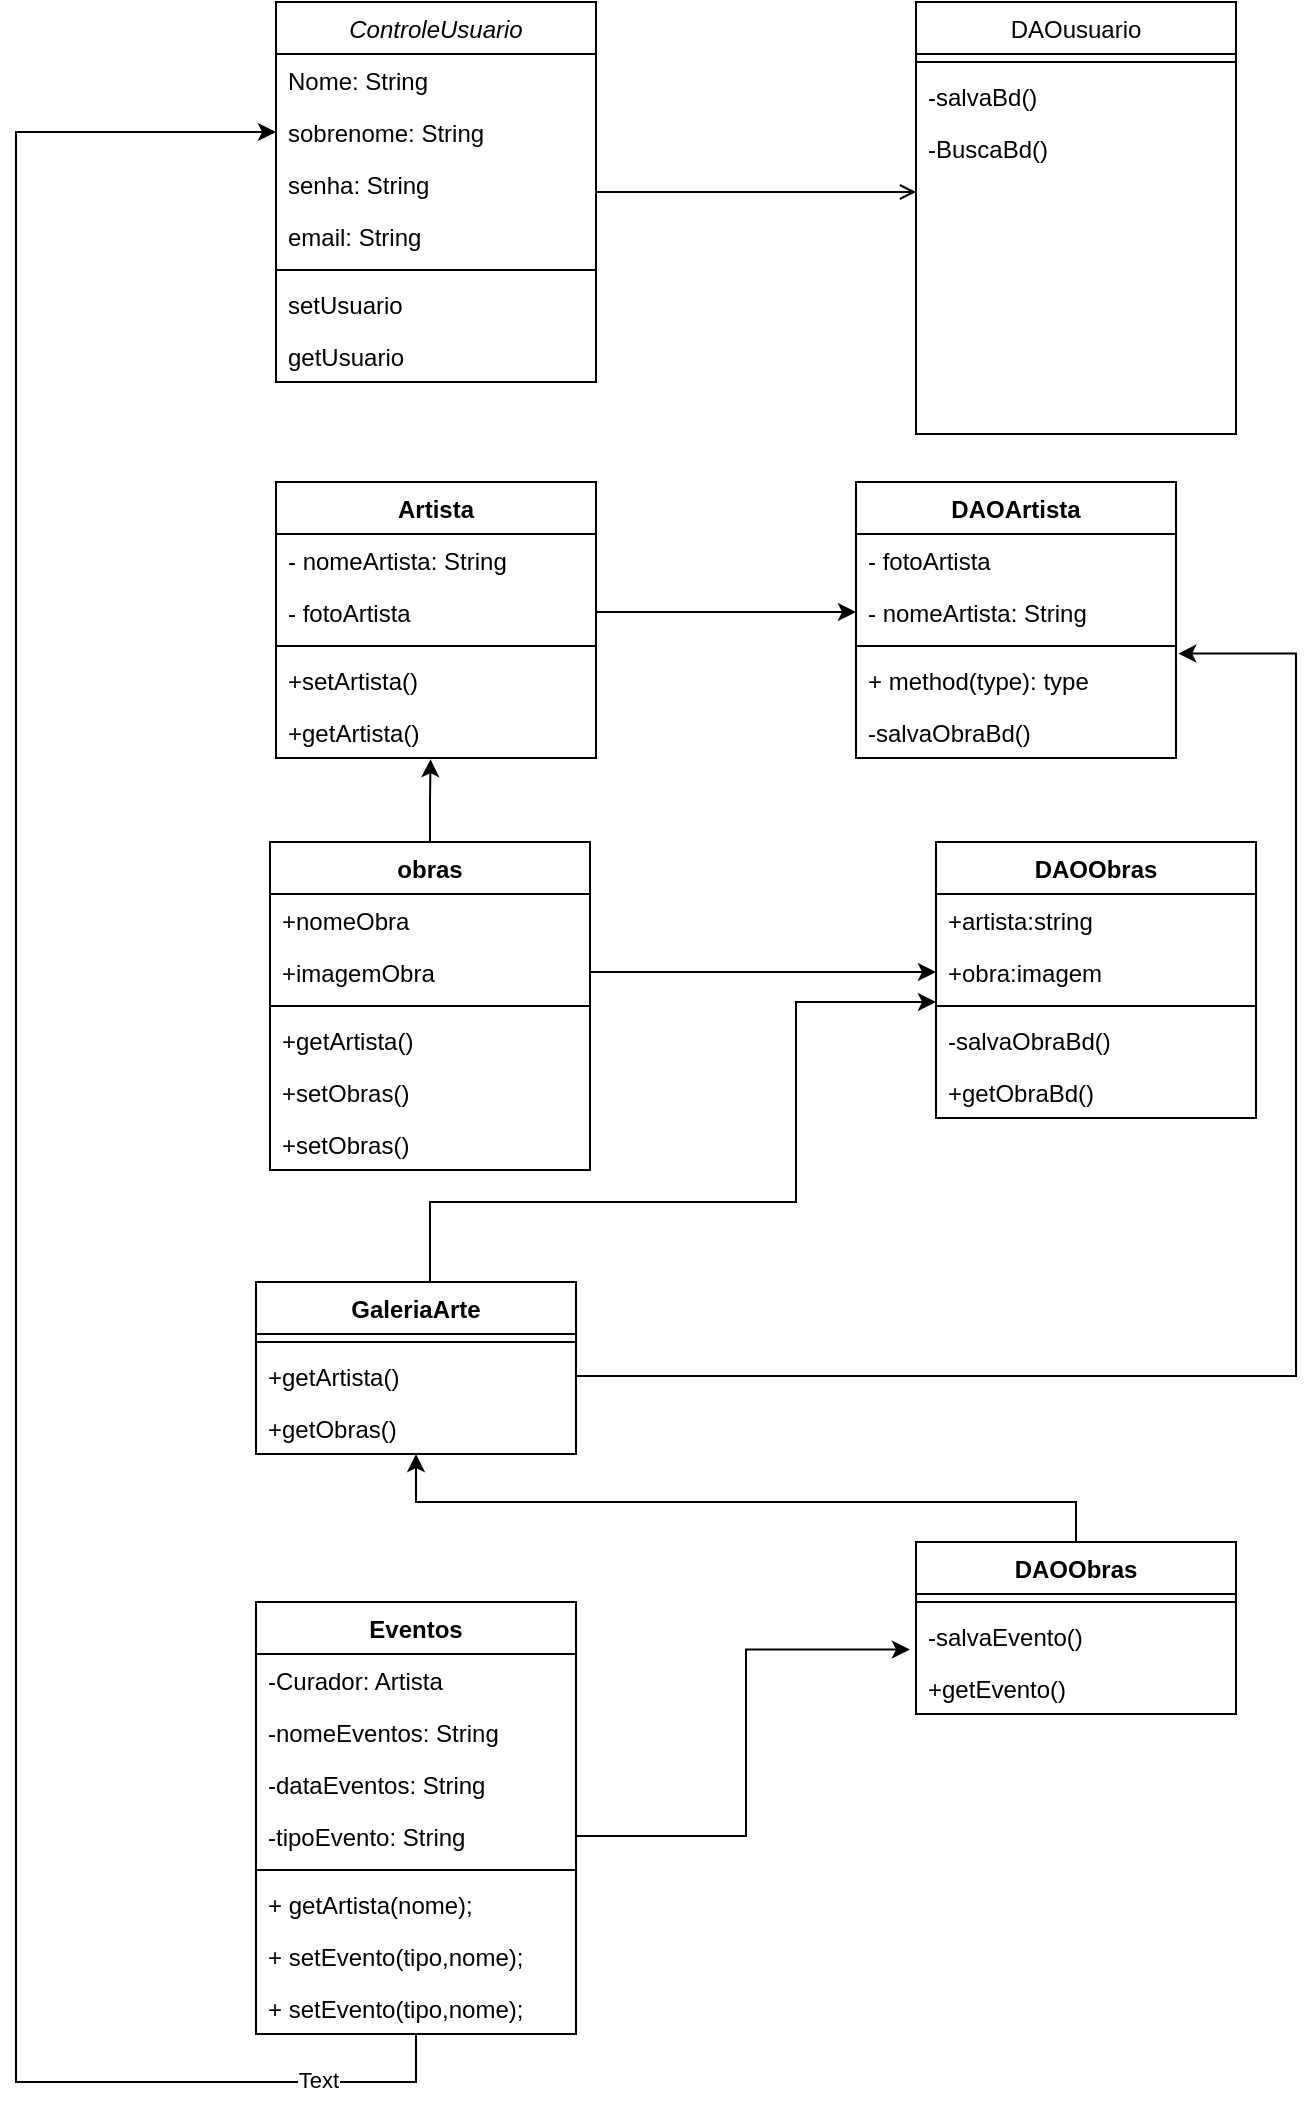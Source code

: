 <mxfile version="13.8.3" type="github">
  <diagram id="C5RBs43oDa-KdzZeNtuy" name="Page-1">
    <mxGraphModel dx="771" dy="418" grid="1" gridSize="10" guides="1" tooltips="1" connect="1" arrows="1" fold="1" page="1" pageScale="1" pageWidth="827" pageHeight="1169" math="0" shadow="0">
      <root>
        <mxCell id="WIyWlLk6GJQsqaUBKTNV-0" />
        <mxCell id="WIyWlLk6GJQsqaUBKTNV-1" parent="WIyWlLk6GJQsqaUBKTNV-0" />
        <mxCell id="zkfFHV4jXpPFQw0GAbJ--26" value="" style="endArrow=open;shadow=0;strokeWidth=1;rounded=0;endFill=1;edgeStyle=elbowEdgeStyle;elbow=vertical;" parent="WIyWlLk6GJQsqaUBKTNV-1" source="zkfFHV4jXpPFQw0GAbJ--0" target="zkfFHV4jXpPFQw0GAbJ--17" edge="1">
          <mxGeometry x="0.5" y="41" relative="1" as="geometry">
            <mxPoint x="380" y="192" as="sourcePoint" />
            <mxPoint x="540" y="192" as="targetPoint" />
            <mxPoint x="-40" y="32" as="offset" />
          </mxGeometry>
        </mxCell>
        <mxCell id="zkfFHV4jXpPFQw0GAbJ--17" value="DAOusuario" style="swimlane;fontStyle=0;align=center;verticalAlign=top;childLayout=stackLayout;horizontal=1;startSize=26;horizontalStack=0;resizeParent=1;resizeLast=0;collapsible=1;marginBottom=0;rounded=0;shadow=0;strokeWidth=1;" parent="WIyWlLk6GJQsqaUBKTNV-1" vertex="1">
          <mxGeometry x="630" y="20" width="160" height="216" as="geometry">
            <mxRectangle x="550" y="140" width="160" height="26" as="alternateBounds" />
          </mxGeometry>
        </mxCell>
        <mxCell id="zkfFHV4jXpPFQw0GAbJ--23" value="" style="line;html=1;strokeWidth=1;align=left;verticalAlign=middle;spacingTop=-1;spacingLeft=3;spacingRight=3;rotatable=0;labelPosition=right;points=[];portConstraint=eastwest;" parent="zkfFHV4jXpPFQw0GAbJ--17" vertex="1">
          <mxGeometry y="26" width="160" height="8" as="geometry" />
        </mxCell>
        <mxCell id="zkfFHV4jXpPFQw0GAbJ--24" value="-salvaBd()" style="text;align=left;verticalAlign=top;spacingLeft=4;spacingRight=4;overflow=hidden;rotatable=0;points=[[0,0.5],[1,0.5]];portConstraint=eastwest;" parent="zkfFHV4jXpPFQw0GAbJ--17" vertex="1">
          <mxGeometry y="34" width="160" height="26" as="geometry" />
        </mxCell>
        <mxCell id="c1m84H0Ug5NbBQ7ljvMr-7" value="-BuscaBd()" style="text;align=left;verticalAlign=top;spacingLeft=4;spacingRight=4;overflow=hidden;rotatable=0;points=[[0,0.5],[1,0.5]];portConstraint=eastwest;" parent="zkfFHV4jXpPFQw0GAbJ--17" vertex="1">
          <mxGeometry y="60" width="160" height="26" as="geometry" />
        </mxCell>
        <mxCell id="zkfFHV4jXpPFQw0GAbJ--0" value="ControleUsuario" style="swimlane;fontStyle=2;align=center;verticalAlign=top;childLayout=stackLayout;horizontal=1;startSize=26;horizontalStack=0;resizeParent=1;resizeLast=0;collapsible=1;marginBottom=0;rounded=0;shadow=0;strokeWidth=1;" parent="WIyWlLk6GJQsqaUBKTNV-1" vertex="1">
          <mxGeometry x="310" y="20" width="160" height="190" as="geometry">
            <mxRectangle x="230" y="140" width="160" height="26" as="alternateBounds" />
          </mxGeometry>
        </mxCell>
        <mxCell id="zkfFHV4jXpPFQw0GAbJ--1" value="Nome: String" style="text;align=left;verticalAlign=top;spacingLeft=4;spacingRight=4;overflow=hidden;rotatable=0;points=[[0,0.5],[1,0.5]];portConstraint=eastwest;" parent="zkfFHV4jXpPFQw0GAbJ--0" vertex="1">
          <mxGeometry y="26" width="160" height="26" as="geometry" />
        </mxCell>
        <mxCell id="c1m84H0Ug5NbBQ7ljvMr-0" value="sobrenome: String" style="text;align=left;verticalAlign=top;spacingLeft=4;spacingRight=4;overflow=hidden;rotatable=0;points=[[0,0.5],[1,0.5]];portConstraint=eastwest;rounded=0;shadow=0;html=0;" parent="zkfFHV4jXpPFQw0GAbJ--0" vertex="1">
          <mxGeometry y="52" width="160" height="26" as="geometry" />
        </mxCell>
        <mxCell id="zkfFHV4jXpPFQw0GAbJ--21" value="senha: String" style="text;align=left;verticalAlign=top;spacingLeft=4;spacingRight=4;overflow=hidden;rotatable=0;points=[[0,0.5],[1,0.5]];portConstraint=eastwest;rounded=0;shadow=0;html=0;" parent="zkfFHV4jXpPFQw0GAbJ--0" vertex="1">
          <mxGeometry y="78" width="160" height="26" as="geometry" />
        </mxCell>
        <mxCell id="zkfFHV4jXpPFQw0GAbJ--20" value="email: String" style="text;align=left;verticalAlign=top;spacingLeft=4;spacingRight=4;overflow=hidden;rotatable=0;points=[[0,0.5],[1,0.5]];portConstraint=eastwest;rounded=0;shadow=0;html=0;" parent="zkfFHV4jXpPFQw0GAbJ--0" vertex="1">
          <mxGeometry y="104" width="160" height="26" as="geometry" />
        </mxCell>
        <mxCell id="zkfFHV4jXpPFQw0GAbJ--4" value="" style="line;html=1;strokeWidth=1;align=left;verticalAlign=middle;spacingTop=-1;spacingLeft=3;spacingRight=3;rotatable=0;labelPosition=right;points=[];portConstraint=eastwest;" parent="zkfFHV4jXpPFQw0GAbJ--0" vertex="1">
          <mxGeometry y="130" width="160" height="8" as="geometry" />
        </mxCell>
        <mxCell id="zkfFHV4jXpPFQw0GAbJ--5" value="setUsuario" style="text;align=left;verticalAlign=top;spacingLeft=4;spacingRight=4;overflow=hidden;rotatable=0;points=[[0,0.5],[1,0.5]];portConstraint=eastwest;" parent="zkfFHV4jXpPFQw0GAbJ--0" vertex="1">
          <mxGeometry y="138" width="160" height="26" as="geometry" />
        </mxCell>
        <mxCell id="c1m84H0Ug5NbBQ7ljvMr-5" value="getUsuario" style="text;align=left;verticalAlign=top;spacingLeft=4;spacingRight=4;overflow=hidden;rotatable=0;points=[[0,0.5],[1,0.5]];portConstraint=eastwest;rounded=0;shadow=0;html=0;" parent="zkfFHV4jXpPFQw0GAbJ--0" vertex="1">
          <mxGeometry y="164" width="160" height="26" as="geometry" />
        </mxCell>
        <mxCell id="c1m84H0Ug5NbBQ7ljvMr-14" value="Artista" style="swimlane;fontStyle=1;align=center;verticalAlign=top;childLayout=stackLayout;horizontal=1;startSize=26;horizontalStack=0;resizeParent=1;resizeParentMax=0;resizeLast=0;collapsible=1;marginBottom=0;" parent="WIyWlLk6GJQsqaUBKTNV-1" vertex="1">
          <mxGeometry x="310" y="260" width="160" height="138" as="geometry" />
        </mxCell>
        <mxCell id="c1m84H0Ug5NbBQ7ljvMr-15" value="- nomeArtista: String" style="text;strokeColor=none;fillColor=none;align=left;verticalAlign=top;spacingLeft=4;spacingRight=4;overflow=hidden;rotatable=0;points=[[0,0.5],[1,0.5]];portConstraint=eastwest;" parent="c1m84H0Ug5NbBQ7ljvMr-14" vertex="1">
          <mxGeometry y="26" width="160" height="26" as="geometry" />
        </mxCell>
        <mxCell id="c1m84H0Ug5NbBQ7ljvMr-50" value="- fotoArtista" style="text;strokeColor=none;fillColor=none;align=left;verticalAlign=top;spacingLeft=4;spacingRight=4;overflow=hidden;rotatable=0;points=[[0,0.5],[1,0.5]];portConstraint=eastwest;" parent="c1m84H0Ug5NbBQ7ljvMr-14" vertex="1">
          <mxGeometry y="52" width="160" height="26" as="geometry" />
        </mxCell>
        <mxCell id="c1m84H0Ug5NbBQ7ljvMr-16" value="" style="line;strokeWidth=1;fillColor=none;align=left;verticalAlign=middle;spacingTop=-1;spacingLeft=3;spacingRight=3;rotatable=0;labelPosition=right;points=[];portConstraint=eastwest;" parent="c1m84H0Ug5NbBQ7ljvMr-14" vertex="1">
          <mxGeometry y="78" width="160" height="8" as="geometry" />
        </mxCell>
        <mxCell id="c1m84H0Ug5NbBQ7ljvMr-17" value="+setArtista()" style="text;strokeColor=none;fillColor=none;align=left;verticalAlign=top;spacingLeft=4;spacingRight=4;overflow=hidden;rotatable=0;points=[[0,0.5],[1,0.5]];portConstraint=eastwest;" parent="c1m84H0Ug5NbBQ7ljvMr-14" vertex="1">
          <mxGeometry y="86" width="160" height="26" as="geometry" />
        </mxCell>
        <mxCell id="c1m84H0Ug5NbBQ7ljvMr-18" value="+getArtista()" style="text;strokeColor=none;fillColor=none;align=left;verticalAlign=top;spacingLeft=4;spacingRight=4;overflow=hidden;rotatable=0;points=[[0,0.5],[1,0.5]];portConstraint=eastwest;" parent="c1m84H0Ug5NbBQ7ljvMr-14" vertex="1">
          <mxGeometry y="112" width="160" height="26" as="geometry" />
        </mxCell>
        <mxCell id="c1m84H0Ug5NbBQ7ljvMr-41" style="edgeStyle=orthogonalEdgeStyle;rounded=0;orthogonalLoop=1;jettySize=auto;html=1;entryX=0.483;entryY=1.024;entryDx=0;entryDy=0;entryPerimeter=0;" parent="WIyWlLk6GJQsqaUBKTNV-1" source="c1m84H0Ug5NbBQ7ljvMr-26" target="c1m84H0Ug5NbBQ7ljvMr-18" edge="1">
          <mxGeometry relative="1" as="geometry" />
        </mxCell>
        <mxCell id="c1m84H0Ug5NbBQ7ljvMr-26" value="obras" style="swimlane;fontStyle=1;align=center;verticalAlign=top;childLayout=stackLayout;horizontal=1;startSize=26;horizontalStack=0;resizeParent=1;resizeParentMax=0;resizeLast=0;collapsible=1;marginBottom=0;" parent="WIyWlLk6GJQsqaUBKTNV-1" vertex="1">
          <mxGeometry x="307" y="440" width="160" height="164" as="geometry" />
        </mxCell>
        <mxCell id="c1m84H0Ug5NbBQ7ljvMr-27" value="+nomeObra" style="text;strokeColor=none;fillColor=none;align=left;verticalAlign=top;spacingLeft=4;spacingRight=4;overflow=hidden;rotatable=0;points=[[0,0.5],[1,0.5]];portConstraint=eastwest;" parent="c1m84H0Ug5NbBQ7ljvMr-26" vertex="1">
          <mxGeometry y="26" width="160" height="26" as="geometry" />
        </mxCell>
        <mxCell id="c1m84H0Ug5NbBQ7ljvMr-51" value="+imagemObra" style="text;strokeColor=none;fillColor=none;align=left;verticalAlign=top;spacingLeft=4;spacingRight=4;overflow=hidden;rotatable=0;points=[[0,0.5],[1,0.5]];portConstraint=eastwest;" parent="c1m84H0Ug5NbBQ7ljvMr-26" vertex="1">
          <mxGeometry y="52" width="160" height="26" as="geometry" />
        </mxCell>
        <mxCell id="c1m84H0Ug5NbBQ7ljvMr-28" value="" style="line;strokeWidth=1;fillColor=none;align=left;verticalAlign=middle;spacingTop=-1;spacingLeft=3;spacingRight=3;rotatable=0;labelPosition=right;points=[];portConstraint=eastwest;" parent="c1m84H0Ug5NbBQ7ljvMr-26" vertex="1">
          <mxGeometry y="78" width="160" height="8" as="geometry" />
        </mxCell>
        <mxCell id="c1m84H0Ug5NbBQ7ljvMr-40" value="+getArtista()&#xa;" style="text;strokeColor=none;fillColor=none;align=left;verticalAlign=top;spacingLeft=4;spacingRight=4;overflow=hidden;rotatable=0;points=[[0,0.5],[1,0.5]];portConstraint=eastwest;" parent="c1m84H0Ug5NbBQ7ljvMr-26" vertex="1">
          <mxGeometry y="86" width="160" height="26" as="geometry" />
        </mxCell>
        <mxCell id="c1m84H0Ug5NbBQ7ljvMr-29" value="+setObras()" style="text;strokeColor=none;fillColor=none;align=left;verticalAlign=top;spacingLeft=4;spacingRight=4;overflow=hidden;rotatable=0;points=[[0,0.5],[1,0.5]];portConstraint=eastwest;" parent="c1m84H0Ug5NbBQ7ljvMr-26" vertex="1">
          <mxGeometry y="112" width="160" height="26" as="geometry" />
        </mxCell>
        <mxCell id="c1m84H0Ug5NbBQ7ljvMr-30" value="+setObras()&#xa;" style="text;strokeColor=none;fillColor=none;align=left;verticalAlign=top;spacingLeft=4;spacingRight=4;overflow=hidden;rotatable=0;points=[[0,0.5],[1,0.5]];portConstraint=eastwest;" parent="c1m84H0Ug5NbBQ7ljvMr-26" vertex="1">
          <mxGeometry y="138" width="160" height="26" as="geometry" />
        </mxCell>
        <mxCell id="c1m84H0Ug5NbBQ7ljvMr-42" style="edgeStyle=orthogonalEdgeStyle;rounded=0;orthogonalLoop=1;jettySize=auto;html=1;entryX=0;entryY=1.077;entryDx=0;entryDy=0;entryPerimeter=0;" parent="WIyWlLk6GJQsqaUBKTNV-1" source="c1m84H0Ug5NbBQ7ljvMr-21" target="c1m84H0Ug5NbBQ7ljvMr-36" edge="1">
          <mxGeometry relative="1" as="geometry">
            <Array as="points">
              <mxPoint x="387" y="620" />
              <mxPoint x="570" y="620" />
              <mxPoint x="570" y="520" />
            </Array>
          </mxGeometry>
        </mxCell>
        <mxCell id="c1m84H0Ug5NbBQ7ljvMr-52" style="edgeStyle=orthogonalEdgeStyle;rounded=0;orthogonalLoop=1;jettySize=auto;html=1;" parent="WIyWlLk6GJQsqaUBKTNV-1" source="c1m84H0Ug5NbBQ7ljvMr-51" target="c1m84H0Ug5NbBQ7ljvMr-36" edge="1">
          <mxGeometry relative="1" as="geometry">
            <mxPoint x="530" y="510" as="targetPoint" />
          </mxGeometry>
        </mxCell>
        <mxCell id="c1m84H0Ug5NbBQ7ljvMr-53" style="edgeStyle=orthogonalEdgeStyle;rounded=0;orthogonalLoop=1;jettySize=auto;html=1;" parent="WIyWlLk6GJQsqaUBKTNV-1" source="c1m84H0Ug5NbBQ7ljvMr-50" target="c1m84H0Ug5NbBQ7ljvMr-48" edge="1">
          <mxGeometry relative="1" as="geometry" />
        </mxCell>
        <mxCell id="c1m84H0Ug5NbBQ7ljvMr-44" value="DAOArtista" style="swimlane;fontStyle=1;align=center;verticalAlign=top;childLayout=stackLayout;horizontal=1;startSize=26;horizontalStack=0;resizeParent=1;resizeParentMax=0;resizeLast=0;collapsible=1;marginBottom=0;" parent="WIyWlLk6GJQsqaUBKTNV-1" vertex="1">
          <mxGeometry x="600" y="260" width="160" height="138" as="geometry" />
        </mxCell>
        <mxCell id="c1m84H0Ug5NbBQ7ljvMr-19" value="- fotoArtista" style="text;strokeColor=none;fillColor=none;align=left;verticalAlign=top;spacingLeft=4;spacingRight=4;overflow=hidden;rotatable=0;points=[[0,0.5],[1,0.5]];portConstraint=eastwest;" parent="c1m84H0Ug5NbBQ7ljvMr-44" vertex="1">
          <mxGeometry y="26" width="160" height="26" as="geometry" />
        </mxCell>
        <mxCell id="c1m84H0Ug5NbBQ7ljvMr-48" value="- nomeArtista: String" style="text;strokeColor=none;fillColor=none;align=left;verticalAlign=top;spacingLeft=4;spacingRight=4;overflow=hidden;rotatable=0;points=[[0,0.5],[1,0.5]];portConstraint=eastwest;" parent="c1m84H0Ug5NbBQ7ljvMr-44" vertex="1">
          <mxGeometry y="52" width="160" height="26" as="geometry" />
        </mxCell>
        <mxCell id="c1m84H0Ug5NbBQ7ljvMr-46" value="" style="line;strokeWidth=1;fillColor=none;align=left;verticalAlign=middle;spacingTop=-1;spacingLeft=3;spacingRight=3;rotatable=0;labelPosition=right;points=[];portConstraint=eastwest;" parent="c1m84H0Ug5NbBQ7ljvMr-44" vertex="1">
          <mxGeometry y="78" width="160" height="8" as="geometry" />
        </mxCell>
        <mxCell id="c1m84H0Ug5NbBQ7ljvMr-47" value="+ method(type): type" style="text;strokeColor=none;fillColor=none;align=left;verticalAlign=top;spacingLeft=4;spacingRight=4;overflow=hidden;rotatable=0;points=[[0,0.5],[1,0.5]];portConstraint=eastwest;" parent="c1m84H0Ug5NbBQ7ljvMr-44" vertex="1">
          <mxGeometry y="86" width="160" height="26" as="geometry" />
        </mxCell>
        <mxCell id="c1m84H0Ug5NbBQ7ljvMr-38" value="-salvaObraBd()" style="text;strokeColor=none;fillColor=none;align=left;verticalAlign=top;spacingLeft=4;spacingRight=4;overflow=hidden;rotatable=0;points=[[0,0.5],[1,0.5]];portConstraint=eastwest;" parent="c1m84H0Ug5NbBQ7ljvMr-44" vertex="1">
          <mxGeometry y="112" width="160" height="26" as="geometry" />
        </mxCell>
        <mxCell id="c1m84H0Ug5NbBQ7ljvMr-21" value="GaleriaArte" style="swimlane;fontStyle=1;align=center;verticalAlign=top;childLayout=stackLayout;horizontal=1;startSize=26;horizontalStack=0;resizeParent=1;resizeParentMax=0;resizeLast=0;collapsible=1;marginBottom=0;" parent="WIyWlLk6GJQsqaUBKTNV-1" vertex="1">
          <mxGeometry x="300" y="660" width="160" height="86" as="geometry" />
        </mxCell>
        <mxCell id="c1m84H0Ug5NbBQ7ljvMr-23" value="" style="line;strokeWidth=1;fillColor=none;align=left;verticalAlign=middle;spacingTop=-1;spacingLeft=3;spacingRight=3;rotatable=0;labelPosition=right;points=[];portConstraint=eastwest;" parent="c1m84H0Ug5NbBQ7ljvMr-21" vertex="1">
          <mxGeometry y="26" width="160" height="8" as="geometry" />
        </mxCell>
        <mxCell id="c1m84H0Ug5NbBQ7ljvMr-43" value="+getArtista()" style="text;strokeColor=none;fillColor=none;align=left;verticalAlign=top;spacingLeft=4;spacingRight=4;overflow=hidden;rotatable=0;points=[[0,0.5],[1,0.5]];portConstraint=eastwest;" parent="c1m84H0Ug5NbBQ7ljvMr-21" vertex="1">
          <mxGeometry y="34" width="160" height="26" as="geometry" />
        </mxCell>
        <mxCell id="c1m84H0Ug5NbBQ7ljvMr-24" value="+getObras()" style="text;strokeColor=none;fillColor=none;align=left;verticalAlign=top;spacingLeft=4;spacingRight=4;overflow=hidden;rotatable=0;points=[[0,0.5],[1,0.5]];portConstraint=eastwest;" parent="c1m84H0Ug5NbBQ7ljvMr-21" vertex="1">
          <mxGeometry y="60" width="160" height="26" as="geometry" />
        </mxCell>
        <mxCell id="c1m84H0Ug5NbBQ7ljvMr-35" value="DAOObras" style="swimlane;fontStyle=1;align=center;verticalAlign=top;childLayout=stackLayout;horizontal=1;startSize=26;horizontalStack=0;resizeParent=1;resizeParentMax=0;resizeLast=0;collapsible=1;marginBottom=0;" parent="WIyWlLk6GJQsqaUBKTNV-1" vertex="1">
          <mxGeometry x="640" y="440" width="160" height="138" as="geometry" />
        </mxCell>
        <mxCell id="c1m84H0Ug5NbBQ7ljvMr-32" value="+artista:string" style="text;strokeColor=none;fillColor=none;align=left;verticalAlign=top;spacingLeft=4;spacingRight=4;overflow=hidden;rotatable=0;points=[[0,0.5],[1,0.5]];portConstraint=eastwest;" parent="c1m84H0Ug5NbBQ7ljvMr-35" vertex="1">
          <mxGeometry y="26" width="160" height="26" as="geometry" />
        </mxCell>
        <mxCell id="c1m84H0Ug5NbBQ7ljvMr-36" value="+obra:imagem" style="text;strokeColor=none;fillColor=none;align=left;verticalAlign=top;spacingLeft=4;spacingRight=4;overflow=hidden;rotatable=0;points=[[0,0.5],[1,0.5]];portConstraint=eastwest;" parent="c1m84H0Ug5NbBQ7ljvMr-35" vertex="1">
          <mxGeometry y="52" width="160" height="26" as="geometry" />
        </mxCell>
        <mxCell id="c1m84H0Ug5NbBQ7ljvMr-37" value="" style="line;strokeWidth=1;fillColor=none;align=left;verticalAlign=middle;spacingTop=-1;spacingLeft=3;spacingRight=3;rotatable=0;labelPosition=right;points=[];portConstraint=eastwest;" parent="c1m84H0Ug5NbBQ7ljvMr-35" vertex="1">
          <mxGeometry y="78" width="160" height="8" as="geometry" />
        </mxCell>
        <mxCell id="c1m84H0Ug5NbBQ7ljvMr-49" value="-salvaObraBd()" style="text;strokeColor=none;fillColor=none;align=left;verticalAlign=top;spacingLeft=4;spacingRight=4;overflow=hidden;rotatable=0;points=[[0,0.5],[1,0.5]];portConstraint=eastwest;" parent="c1m84H0Ug5NbBQ7ljvMr-35" vertex="1">
          <mxGeometry y="86" width="160" height="26" as="geometry" />
        </mxCell>
        <mxCell id="c1m84H0Ug5NbBQ7ljvMr-39" value="+getObraBd()" style="text;strokeColor=none;fillColor=none;align=left;verticalAlign=top;spacingLeft=4;spacingRight=4;overflow=hidden;rotatable=0;points=[[0,0.5],[1,0.5]];portConstraint=eastwest;" parent="c1m84H0Ug5NbBQ7ljvMr-35" vertex="1">
          <mxGeometry y="112" width="160" height="26" as="geometry" />
        </mxCell>
        <mxCell id="c1m84H0Ug5NbBQ7ljvMr-54" value="Eventos" style="swimlane;fontStyle=1;align=center;verticalAlign=top;childLayout=stackLayout;horizontal=1;startSize=26;horizontalStack=0;resizeParent=1;resizeParentMax=0;resizeLast=0;collapsible=1;marginBottom=0;" parent="WIyWlLk6GJQsqaUBKTNV-1" vertex="1">
          <mxGeometry x="300" y="820" width="160" height="216" as="geometry" />
        </mxCell>
        <mxCell id="Lo8XgI5q-UdU4ilRk5xv-2" value="-Curador: Artista" style="text;strokeColor=none;fillColor=none;align=left;verticalAlign=top;spacingLeft=4;spacingRight=4;overflow=hidden;rotatable=0;points=[[0,0.5],[1,0.5]];portConstraint=eastwest;" vertex="1" parent="c1m84H0Ug5NbBQ7ljvMr-54">
          <mxGeometry y="26" width="160" height="26" as="geometry" />
        </mxCell>
        <mxCell id="c1m84H0Ug5NbBQ7ljvMr-55" value="-nomeEventos: String" style="text;strokeColor=none;fillColor=none;align=left;verticalAlign=top;spacingLeft=4;spacingRight=4;overflow=hidden;rotatable=0;points=[[0,0.5],[1,0.5]];portConstraint=eastwest;" parent="c1m84H0Ug5NbBQ7ljvMr-54" vertex="1">
          <mxGeometry y="52" width="160" height="26" as="geometry" />
        </mxCell>
        <mxCell id="c1m84H0Ug5NbBQ7ljvMr-58" value="-dataEventos: String" style="text;strokeColor=none;fillColor=none;align=left;verticalAlign=top;spacingLeft=4;spacingRight=4;overflow=hidden;rotatable=0;points=[[0,0.5],[1,0.5]];portConstraint=eastwest;" parent="c1m84H0Ug5NbBQ7ljvMr-54" vertex="1">
          <mxGeometry y="78" width="160" height="26" as="geometry" />
        </mxCell>
        <mxCell id="c1m84H0Ug5NbBQ7ljvMr-59" value="-tipoEvento: String" style="text;strokeColor=none;fillColor=none;align=left;verticalAlign=top;spacingLeft=4;spacingRight=4;overflow=hidden;rotatable=0;points=[[0,0.5],[1,0.5]];portConstraint=eastwest;" parent="c1m84H0Ug5NbBQ7ljvMr-54" vertex="1">
          <mxGeometry y="104" width="160" height="26" as="geometry" />
        </mxCell>
        <mxCell id="c1m84H0Ug5NbBQ7ljvMr-56" value="" style="line;strokeWidth=1;fillColor=none;align=left;verticalAlign=middle;spacingTop=-1;spacingLeft=3;spacingRight=3;rotatable=0;labelPosition=right;points=[];portConstraint=eastwest;" parent="c1m84H0Ug5NbBQ7ljvMr-54" vertex="1">
          <mxGeometry y="130" width="160" height="8" as="geometry" />
        </mxCell>
        <mxCell id="c1m84H0Ug5NbBQ7ljvMr-66" value="+ getArtista(nome);" style="text;strokeColor=none;fillColor=none;align=left;verticalAlign=top;spacingLeft=4;spacingRight=4;overflow=hidden;rotatable=0;points=[[0,0.5],[1,0.5]];portConstraint=eastwest;" parent="c1m84H0Ug5NbBQ7ljvMr-54" vertex="1">
          <mxGeometry y="138" width="160" height="26" as="geometry" />
        </mxCell>
        <mxCell id="Lo8XgI5q-UdU4ilRk5xv-3" value="+ setEvento(tipo,nome);" style="text;strokeColor=none;fillColor=none;align=left;verticalAlign=top;spacingLeft=4;spacingRight=4;overflow=hidden;rotatable=0;points=[[0,0.5],[1,0.5]];portConstraint=eastwest;" vertex="1" parent="c1m84H0Ug5NbBQ7ljvMr-54">
          <mxGeometry y="164" width="160" height="26" as="geometry" />
        </mxCell>
        <mxCell id="c1m84H0Ug5NbBQ7ljvMr-57" value="+ setEvento(tipo,nome);" style="text;strokeColor=none;fillColor=none;align=left;verticalAlign=top;spacingLeft=4;spacingRight=4;overflow=hidden;rotatable=0;points=[[0,0.5],[1,0.5]];portConstraint=eastwest;" parent="c1m84H0Ug5NbBQ7ljvMr-54" vertex="1">
          <mxGeometry y="190" width="160" height="26" as="geometry" />
        </mxCell>
        <mxCell id="Lo8XgI5q-UdU4ilRk5xv-0" style="edgeStyle=orthogonalEdgeStyle;rounded=0;orthogonalLoop=1;jettySize=auto;html=1;" edge="1" parent="WIyWlLk6GJQsqaUBKTNV-1" source="c1m84H0Ug5NbBQ7ljvMr-67" target="c1m84H0Ug5NbBQ7ljvMr-24">
          <mxGeometry relative="1" as="geometry">
            <Array as="points">
              <mxPoint x="710" y="770" />
              <mxPoint x="380" y="770" />
            </Array>
          </mxGeometry>
        </mxCell>
        <mxCell id="c1m84H0Ug5NbBQ7ljvMr-67" value="DAOObras" style="swimlane;fontStyle=1;align=center;verticalAlign=top;childLayout=stackLayout;horizontal=1;startSize=26;horizontalStack=0;resizeParent=1;resizeParentMax=0;resizeLast=0;collapsible=1;marginBottom=0;" parent="WIyWlLk6GJQsqaUBKTNV-1" vertex="1">
          <mxGeometry x="630" y="790" width="160" height="86" as="geometry" />
        </mxCell>
        <mxCell id="c1m84H0Ug5NbBQ7ljvMr-70" value="" style="line;strokeWidth=1;fillColor=none;align=left;verticalAlign=middle;spacingTop=-1;spacingLeft=3;spacingRight=3;rotatable=0;labelPosition=right;points=[];portConstraint=eastwest;" parent="c1m84H0Ug5NbBQ7ljvMr-67" vertex="1">
          <mxGeometry y="26" width="160" height="8" as="geometry" />
        </mxCell>
        <mxCell id="c1m84H0Ug5NbBQ7ljvMr-71" value="-salvaEvento()" style="text;strokeColor=none;fillColor=none;align=left;verticalAlign=top;spacingLeft=4;spacingRight=4;overflow=hidden;rotatable=0;points=[[0,0.5],[1,0.5]];portConstraint=eastwest;" parent="c1m84H0Ug5NbBQ7ljvMr-67" vertex="1">
          <mxGeometry y="34" width="160" height="26" as="geometry" />
        </mxCell>
        <mxCell id="c1m84H0Ug5NbBQ7ljvMr-72" value="+getEvento()" style="text;strokeColor=none;fillColor=none;align=left;verticalAlign=top;spacingLeft=4;spacingRight=4;overflow=hidden;rotatable=0;points=[[0,0.5],[1,0.5]];portConstraint=eastwest;" parent="c1m84H0Ug5NbBQ7ljvMr-67" vertex="1">
          <mxGeometry y="60" width="160" height="26" as="geometry" />
        </mxCell>
        <mxCell id="c1m84H0Ug5NbBQ7ljvMr-73" style="edgeStyle=orthogonalEdgeStyle;rounded=0;orthogonalLoop=1;jettySize=auto;html=1;entryX=-0.019;entryY=0.761;entryDx=0;entryDy=0;entryPerimeter=0;" parent="WIyWlLk6GJQsqaUBKTNV-1" source="c1m84H0Ug5NbBQ7ljvMr-59" target="c1m84H0Ug5NbBQ7ljvMr-71" edge="1">
          <mxGeometry relative="1" as="geometry" />
        </mxCell>
        <mxCell id="c1m84H0Ug5NbBQ7ljvMr-74" style="edgeStyle=orthogonalEdgeStyle;rounded=0;orthogonalLoop=1;jettySize=auto;html=1;entryX=1.007;entryY=-0.009;entryDx=0;entryDy=0;entryPerimeter=0;" parent="WIyWlLk6GJQsqaUBKTNV-1" source="c1m84H0Ug5NbBQ7ljvMr-43" target="c1m84H0Ug5NbBQ7ljvMr-47" edge="1">
          <mxGeometry relative="1" as="geometry">
            <Array as="points">
              <mxPoint x="820" y="707" />
              <mxPoint x="820" y="346" />
            </Array>
          </mxGeometry>
        </mxCell>
        <mxCell id="Lo8XgI5q-UdU4ilRk5xv-1" style="edgeStyle=orthogonalEdgeStyle;rounded=0;orthogonalLoop=1;jettySize=auto;html=1;entryX=0;entryY=0.5;entryDx=0;entryDy=0;" edge="1" parent="WIyWlLk6GJQsqaUBKTNV-1" source="c1m84H0Ug5NbBQ7ljvMr-57" target="c1m84H0Ug5NbBQ7ljvMr-0">
          <mxGeometry relative="1" as="geometry">
            <Array as="points">
              <mxPoint x="380" y="1060" />
              <mxPoint x="180" y="1060" />
              <mxPoint x="180" y="85" />
            </Array>
          </mxGeometry>
        </mxCell>
        <mxCell id="Lo8XgI5q-UdU4ilRk5xv-4" value="Text" style="edgeLabel;html=1;align=center;verticalAlign=middle;resizable=0;points=[];" vertex="1" connectable="0" parent="Lo8XgI5q-UdU4ilRk5xv-1">
          <mxGeometry x="-0.938" y="32" relative="1" as="geometry">
            <mxPoint x="-32" y="-33" as="offset" />
          </mxGeometry>
        </mxCell>
      </root>
    </mxGraphModel>
  </diagram>
</mxfile>
